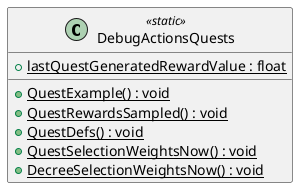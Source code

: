 @startuml
class DebugActionsQuests <<static>> {
    + {static} lastQuestGeneratedRewardValue : float
    + {static} QuestExample() : void
    + {static} QuestRewardsSampled() : void
    + {static} QuestDefs() : void
    + {static} QuestSelectionWeightsNow() : void
    + {static} DecreeSelectionWeightsNow() : void
}
@enduml
